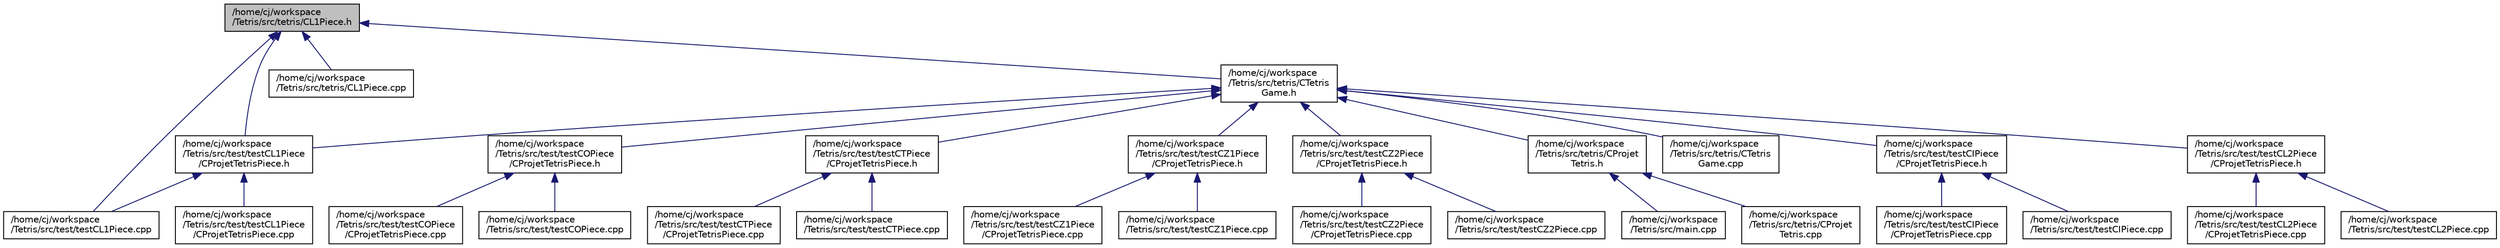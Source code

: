 digraph "/home/cj/workspace/Tetris/src/tetris/CL1Piece.h"
{
  edge [fontname="Helvetica",fontsize="10",labelfontname="Helvetica",labelfontsize="10"];
  node [fontname="Helvetica",fontsize="10",shape=record];
  Node1 [label="/home/cj/workspace\l/Tetris/src/tetris/CL1Piece.h",height=0.2,width=0.4,color="black", fillcolor="grey75", style="filled" fontcolor="black"];
  Node1 -> Node2 [dir="back",color="midnightblue",fontsize="10",style="solid"];
  Node2 [label="/home/cj/workspace\l/Tetris/src/test/testCL1Piece\l/CProjetTetrisPiece.h",height=0.2,width=0.4,color="black", fillcolor="white", style="filled",URL="$test_c_l1_piece_2_c_projet_tetris_piece_8h.html"];
  Node2 -> Node3 [dir="back",color="midnightblue",fontsize="10",style="solid"];
  Node3 [label="/home/cj/workspace\l/Tetris/src/test/testCL1Piece\l/CProjetTetrisPiece.cpp",height=0.2,width=0.4,color="black", fillcolor="white", style="filled",URL="$test_c_l1_piece_2_c_projet_tetris_piece_8cpp.html"];
  Node2 -> Node4 [dir="back",color="midnightblue",fontsize="10",style="solid"];
  Node4 [label="/home/cj/workspace\l/Tetris/src/test/testCL1Piece.cpp",height=0.2,width=0.4,color="black", fillcolor="white", style="filled",URL="$test_c_l1_piece_8cpp.html"];
  Node1 -> Node4 [dir="back",color="midnightblue",fontsize="10",style="solid"];
  Node1 -> Node5 [dir="back",color="midnightblue",fontsize="10",style="solid"];
  Node5 [label="/home/cj/workspace\l/Tetris/src/tetris/CL1Piece.cpp",height=0.2,width=0.4,color="black", fillcolor="white", style="filled",URL="$_c_l1_piece_8cpp.html"];
  Node1 -> Node6 [dir="back",color="midnightblue",fontsize="10",style="solid"];
  Node6 [label="/home/cj/workspace\l/Tetris/src/tetris/CTetris\lGame.h",height=0.2,width=0.4,color="black", fillcolor="white", style="filled",URL="$_c_tetris_game_8h.html"];
  Node6 -> Node7 [dir="back",color="midnightblue",fontsize="10",style="solid"];
  Node7 [label="/home/cj/workspace\l/Tetris/src/test/testCIPiece\l/CProjetTetrisPiece.h",height=0.2,width=0.4,color="black", fillcolor="white", style="filled",URL="$test_c_i_piece_2_c_projet_tetris_piece_8h.html"];
  Node7 -> Node8 [dir="back",color="midnightblue",fontsize="10",style="solid"];
  Node8 [label="/home/cj/workspace\l/Tetris/src/test/testCIPiece\l/CProjetTetrisPiece.cpp",height=0.2,width=0.4,color="black", fillcolor="white", style="filled",URL="$test_c_i_piece_2_c_projet_tetris_piece_8cpp.html"];
  Node7 -> Node9 [dir="back",color="midnightblue",fontsize="10",style="solid"];
  Node9 [label="/home/cj/workspace\l/Tetris/src/test/testCIPiece.cpp",height=0.2,width=0.4,color="black", fillcolor="white", style="filled",URL="$test_c_i_piece_8cpp.html"];
  Node6 -> Node2 [dir="back",color="midnightblue",fontsize="10",style="solid"];
  Node6 -> Node10 [dir="back",color="midnightblue",fontsize="10",style="solid"];
  Node10 [label="/home/cj/workspace\l/Tetris/src/test/testCL2Piece\l/CProjetTetrisPiece.h",height=0.2,width=0.4,color="black", fillcolor="white", style="filled",URL="$test_c_l2_piece_2_c_projet_tetris_piece_8h.html"];
  Node10 -> Node11 [dir="back",color="midnightblue",fontsize="10",style="solid"];
  Node11 [label="/home/cj/workspace\l/Tetris/src/test/testCL2Piece\l/CProjetTetrisPiece.cpp",height=0.2,width=0.4,color="black", fillcolor="white", style="filled",URL="$test_c_l2_piece_2_c_projet_tetris_piece_8cpp.html"];
  Node10 -> Node12 [dir="back",color="midnightblue",fontsize="10",style="solid"];
  Node12 [label="/home/cj/workspace\l/Tetris/src/test/testCL2Piece.cpp",height=0.2,width=0.4,color="black", fillcolor="white", style="filled",URL="$test_c_l2_piece_8cpp.html"];
  Node6 -> Node13 [dir="back",color="midnightblue",fontsize="10",style="solid"];
  Node13 [label="/home/cj/workspace\l/Tetris/src/test/testCOPiece\l/CProjetTetrisPiece.h",height=0.2,width=0.4,color="black", fillcolor="white", style="filled",URL="$test_c_o_piece_2_c_projet_tetris_piece_8h.html"];
  Node13 -> Node14 [dir="back",color="midnightblue",fontsize="10",style="solid"];
  Node14 [label="/home/cj/workspace\l/Tetris/src/test/testCOPiece\l/CProjetTetrisPiece.cpp",height=0.2,width=0.4,color="black", fillcolor="white", style="filled",URL="$test_c_o_piece_2_c_projet_tetris_piece_8cpp.html"];
  Node13 -> Node15 [dir="back",color="midnightblue",fontsize="10",style="solid"];
  Node15 [label="/home/cj/workspace\l/Tetris/src/test/testCOPiece.cpp",height=0.2,width=0.4,color="black", fillcolor="white", style="filled",URL="$test_c_o_piece_8cpp.html"];
  Node6 -> Node16 [dir="back",color="midnightblue",fontsize="10",style="solid"];
  Node16 [label="/home/cj/workspace\l/Tetris/src/test/testCTPiece\l/CProjetTetrisPiece.h",height=0.2,width=0.4,color="black", fillcolor="white", style="filled",URL="$test_c_t_piece_2_c_projet_tetris_piece_8h.html"];
  Node16 -> Node17 [dir="back",color="midnightblue",fontsize="10",style="solid"];
  Node17 [label="/home/cj/workspace\l/Tetris/src/test/testCTPiece\l/CProjetTetrisPiece.cpp",height=0.2,width=0.4,color="black", fillcolor="white", style="filled",URL="$test_c_t_piece_2_c_projet_tetris_piece_8cpp.html"];
  Node16 -> Node18 [dir="back",color="midnightblue",fontsize="10",style="solid"];
  Node18 [label="/home/cj/workspace\l/Tetris/src/test/testCTPiece.cpp",height=0.2,width=0.4,color="black", fillcolor="white", style="filled",URL="$test_c_t_piece_8cpp.html"];
  Node6 -> Node19 [dir="back",color="midnightblue",fontsize="10",style="solid"];
  Node19 [label="/home/cj/workspace\l/Tetris/src/test/testCZ1Piece\l/CProjetTetrisPiece.h",height=0.2,width=0.4,color="black", fillcolor="white", style="filled",URL="$test_c_z1_piece_2_c_projet_tetris_piece_8h.html"];
  Node19 -> Node20 [dir="back",color="midnightblue",fontsize="10",style="solid"];
  Node20 [label="/home/cj/workspace\l/Tetris/src/test/testCZ1Piece\l/CProjetTetrisPiece.cpp",height=0.2,width=0.4,color="black", fillcolor="white", style="filled",URL="$test_c_z1_piece_2_c_projet_tetris_piece_8cpp.html"];
  Node19 -> Node21 [dir="back",color="midnightblue",fontsize="10",style="solid"];
  Node21 [label="/home/cj/workspace\l/Tetris/src/test/testCZ1Piece.cpp",height=0.2,width=0.4,color="black", fillcolor="white", style="filled",URL="$test_c_z1_piece_8cpp.html"];
  Node6 -> Node22 [dir="back",color="midnightblue",fontsize="10",style="solid"];
  Node22 [label="/home/cj/workspace\l/Tetris/src/test/testCZ2Piece\l/CProjetTetrisPiece.h",height=0.2,width=0.4,color="black", fillcolor="white", style="filled",URL="$test_c_z2_piece_2_c_projet_tetris_piece_8h.html"];
  Node22 -> Node23 [dir="back",color="midnightblue",fontsize="10",style="solid"];
  Node23 [label="/home/cj/workspace\l/Tetris/src/test/testCZ2Piece\l/CProjetTetrisPiece.cpp",height=0.2,width=0.4,color="black", fillcolor="white", style="filled",URL="$test_c_z2_piece_2_c_projet_tetris_piece_8cpp.html"];
  Node22 -> Node24 [dir="back",color="midnightblue",fontsize="10",style="solid"];
  Node24 [label="/home/cj/workspace\l/Tetris/src/test/testCZ2Piece.cpp",height=0.2,width=0.4,color="black", fillcolor="white", style="filled",URL="$test_c_z2_piece_8cpp.html"];
  Node6 -> Node25 [dir="back",color="midnightblue",fontsize="10",style="solid"];
  Node25 [label="/home/cj/workspace\l/Tetris/src/tetris/CProjet\lTetris.h",height=0.2,width=0.4,color="black", fillcolor="white", style="filled",URL="$_c_projet_tetris_8h.html"];
  Node25 -> Node26 [dir="back",color="midnightblue",fontsize="10",style="solid"];
  Node26 [label="/home/cj/workspace\l/Tetris/src/main.cpp",height=0.2,width=0.4,color="black", fillcolor="white", style="filled",URL="$main_8cpp.html"];
  Node25 -> Node27 [dir="back",color="midnightblue",fontsize="10",style="solid"];
  Node27 [label="/home/cj/workspace\l/Tetris/src/tetris/CProjet\lTetris.cpp",height=0.2,width=0.4,color="black", fillcolor="white", style="filled",URL="$_c_projet_tetris_8cpp.html"];
  Node6 -> Node28 [dir="back",color="midnightblue",fontsize="10",style="solid"];
  Node28 [label="/home/cj/workspace\l/Tetris/src/tetris/CTetris\lGame.cpp",height=0.2,width=0.4,color="black", fillcolor="white", style="filled",URL="$_c_tetris_game_8cpp.html"];
}
